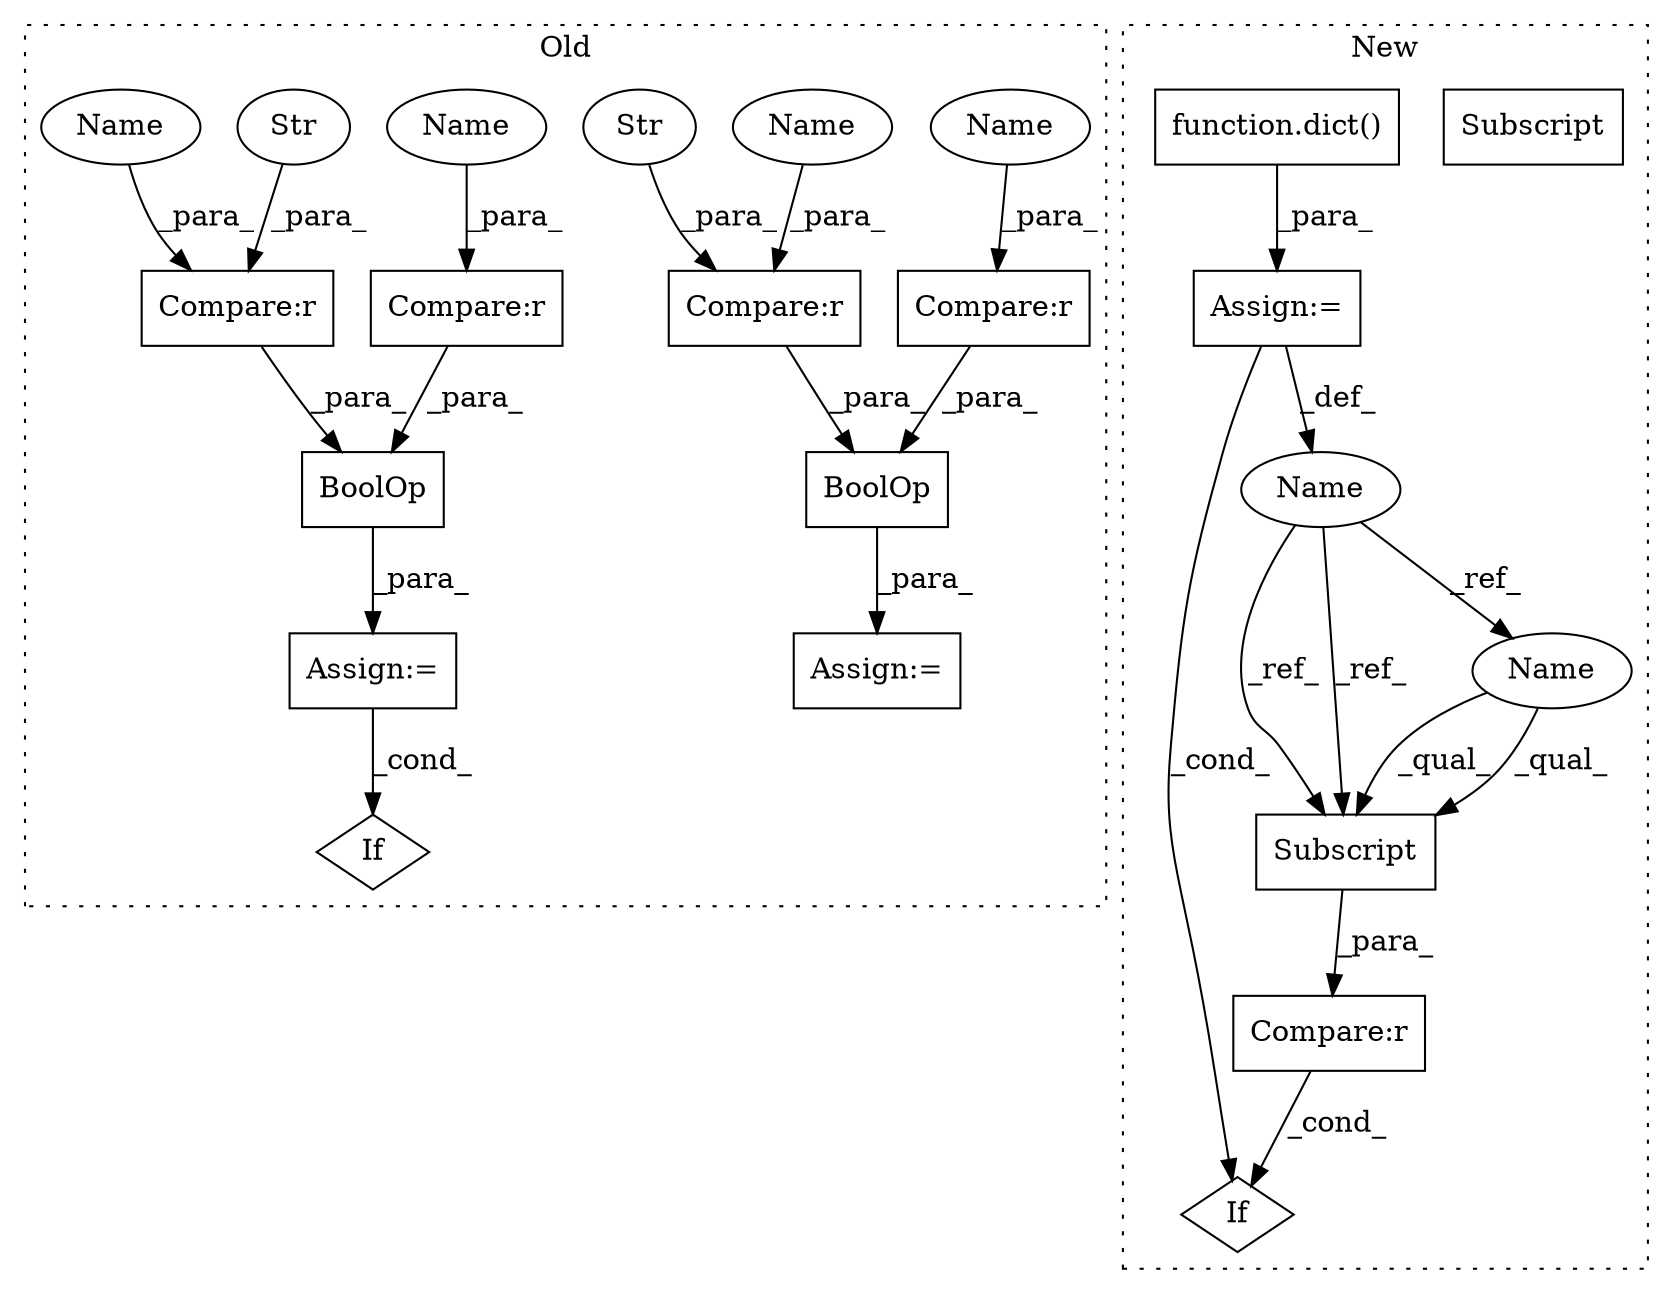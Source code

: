 digraph G {
subgraph cluster0 {
1 [label="BoolOp" a="72" s="2092" l="38" shape="box"];
3 [label="If" a="96" s="2697,2714" l="3,14" shape="diamond"];
4 [label="Compare:r" a="40" s="2092" l="14" shape="box"];
5 [label="Compare:r" a="40" s="2111" l="19" shape="box"];
6 [label="Str" a="66" s="2092" l="5" shape="ellipse"];
10 [label="Compare:r" a="40" s="2026" l="15" shape="box"];
11 [label="Str" a="66" s="2026" l="6" shape="ellipse"];
12 [label="BoolOp" a="72" s="2026" l="40" shape="box"];
13 [label="Compare:r" a="40" s="2046" l="20" shape="box"];
14 [label="Assign:=" a="68" s="2023" l="3" shape="box"];
16 [label="Assign:=" a="68" s="2089" l="3" shape="box"];
18 [label="Name" a="87" s="2062" l="4" shape="ellipse"];
19 [label="Name" a="87" s="2126" l="4" shape="ellipse"];
22 [label="Name" a="87" s="2101" l="5" shape="ellipse"];
23 [label="Name" a="87" s="2036" l="5" shape="ellipse"];
label = "Old";
style="dotted";
}
subgraph cluster1 {
2 [label="Subscript" a="63" s="2061,0" l="7,0" shape="box"];
7 [label="Compare:r" a="40" s="2061" l="19" shape="box"];
8 [label="If" a="96" s="2061" l="19" shape="diamond"];
9 [label="Name" a="87" s="1958" l="4" shape="ellipse"];
15 [label="Assign:=" a="68" s="1962" l="3" shape="box"];
17 [label="function.dict()" a="75" s="1965" l="47" shape="box"];
20 [label="Subscript" a="63" s="2061,0" l="7,0" shape="box"];
21 [label="Name" a="87" s="2061" l="4" shape="ellipse"];
label = "New";
style="dotted";
}
1 -> 16 [label="_para_"];
4 -> 1 [label="_para_"];
5 -> 1 [label="_para_"];
6 -> 4 [label="_para_"];
7 -> 8 [label="_cond_"];
9 -> 20 [label="_ref_"];
9 -> 21 [label="_ref_"];
9 -> 20 [label="_ref_"];
10 -> 12 [label="_para_"];
11 -> 10 [label="_para_"];
12 -> 14 [label="_para_"];
13 -> 12 [label="_para_"];
15 -> 9 [label="_def_"];
15 -> 8 [label="_cond_"];
16 -> 3 [label="_cond_"];
17 -> 15 [label="_para_"];
18 -> 13 [label="_para_"];
19 -> 5 [label="_para_"];
20 -> 7 [label="_para_"];
21 -> 20 [label="_qual_"];
21 -> 20 [label="_qual_"];
22 -> 4 [label="_para_"];
23 -> 10 [label="_para_"];
}